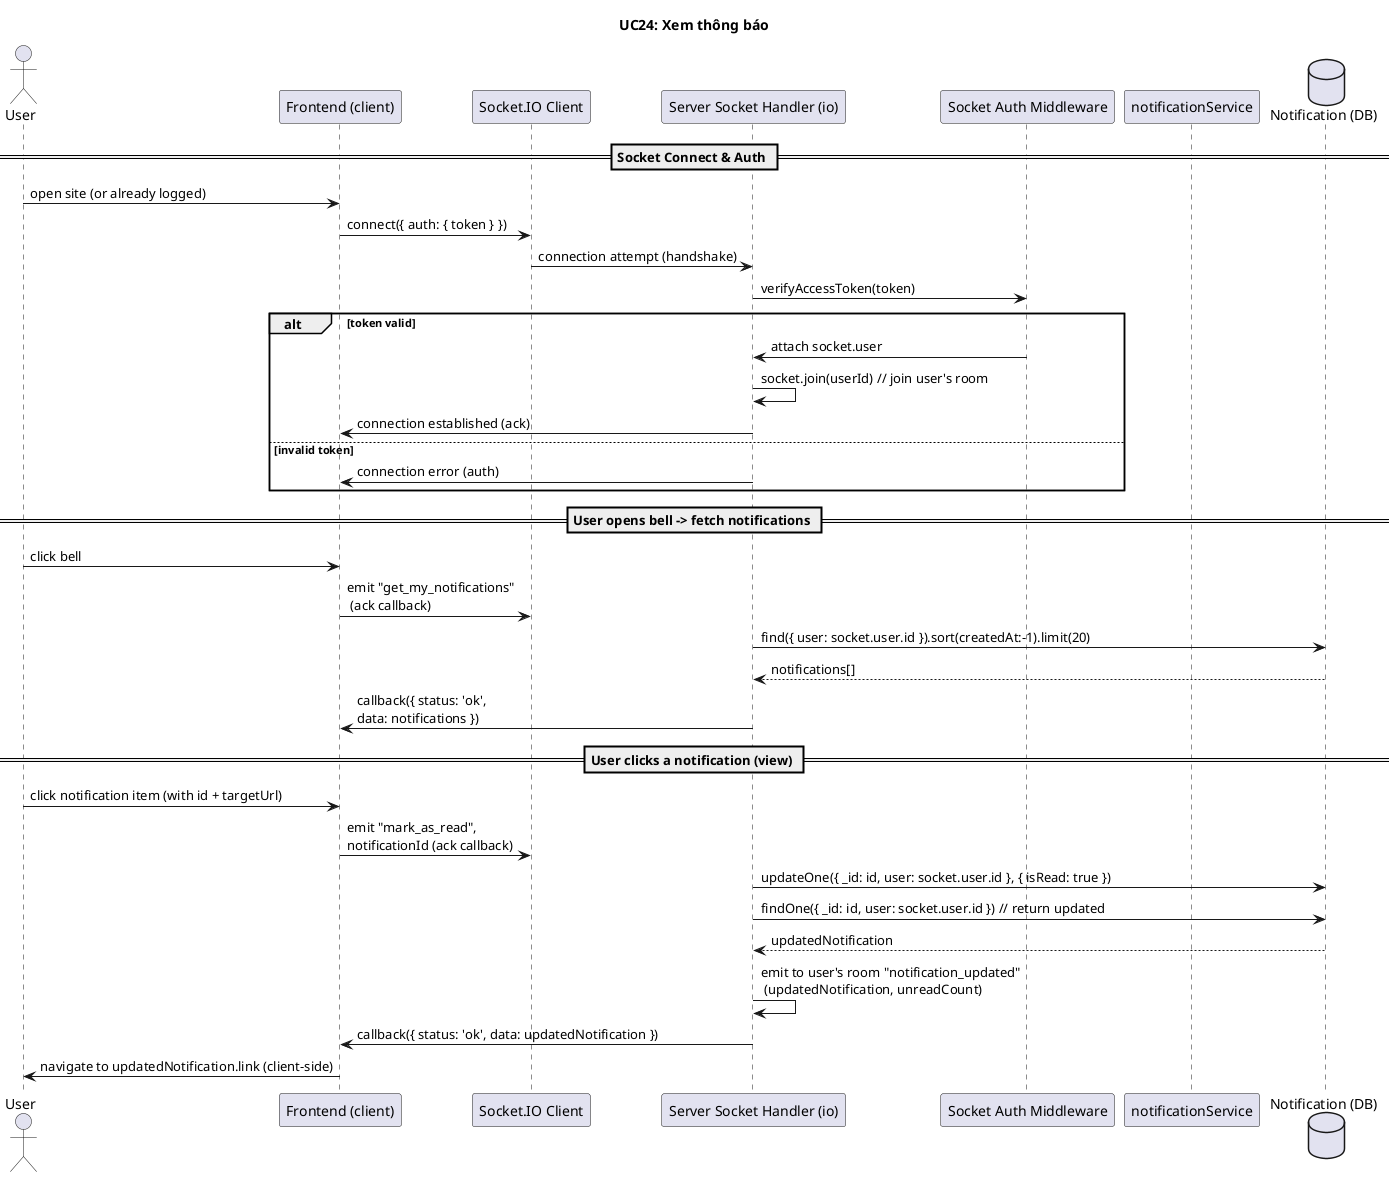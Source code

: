 @startuml UC24_Notifications_FullFlow

title UC24: Xem thông báo

actor User
participant Frontend as "Frontend (client)"
participant SocketIO as "Socket.IO Client"
participant SocketHandler as "Server Socket Handler (io)"
participant AuthMiddleware as "Socket Auth Middleware"
participant NotificationService as "notificationService"
database NotificationDB as "Notification (DB)"

== Socket Connect & Auth ==
User -> Frontend: open site (or already logged)
Frontend -> SocketIO: connect({ auth: { token } })
SocketIO -> SocketHandler: connection attempt (handshake)
SocketHandler -> AuthMiddleware: verifyAccessToken(token)
alt token valid
  AuthMiddleware -> SocketHandler: attach socket.user
  SocketHandler -> SocketHandler: socket.join(userId) // join user's room
  SocketHandler -> Frontend: connection established (ack)
else invalid token
  SocketHandler -> Frontend: connection error (auth)
end

== User opens bell -> fetch notifications ==
User -> Frontend: click bell
Frontend -> SocketIO: emit "get_my_notifications"\n (ack callback)
SocketHandler -> NotificationDB: find({ user: socket.user.id }).sort(createdAt:-1).limit(20)
NotificationDB --> SocketHandler: notifications[]
SocketHandler -> Frontend: callback({ status: 'ok', \ndata: notifications })

== User clicks a notification (view) ==
User -> Frontend: click notification item (with id + targetUrl)
Frontend -> SocketIO: emit "mark_as_read", \nnotificationId (ack callback)
SocketHandler -> NotificationDB: updateOne({ _id: id, user: socket.user.id }, { isRead: true })
SocketHandler -> NotificationDB: findOne({ _id: id, user: socket.user.id }) // return updated
NotificationDB --> SocketHandler: updatedNotification
SocketHandler -> SocketHandler: emit to user's room "notification_updated"\n (updatedNotification, unreadCount)
SocketHandler -> Frontend: callback({ status: 'ok', data: updatedNotification })
Frontend -> User: navigate to updatedNotification.link (client-side)
@enduml
